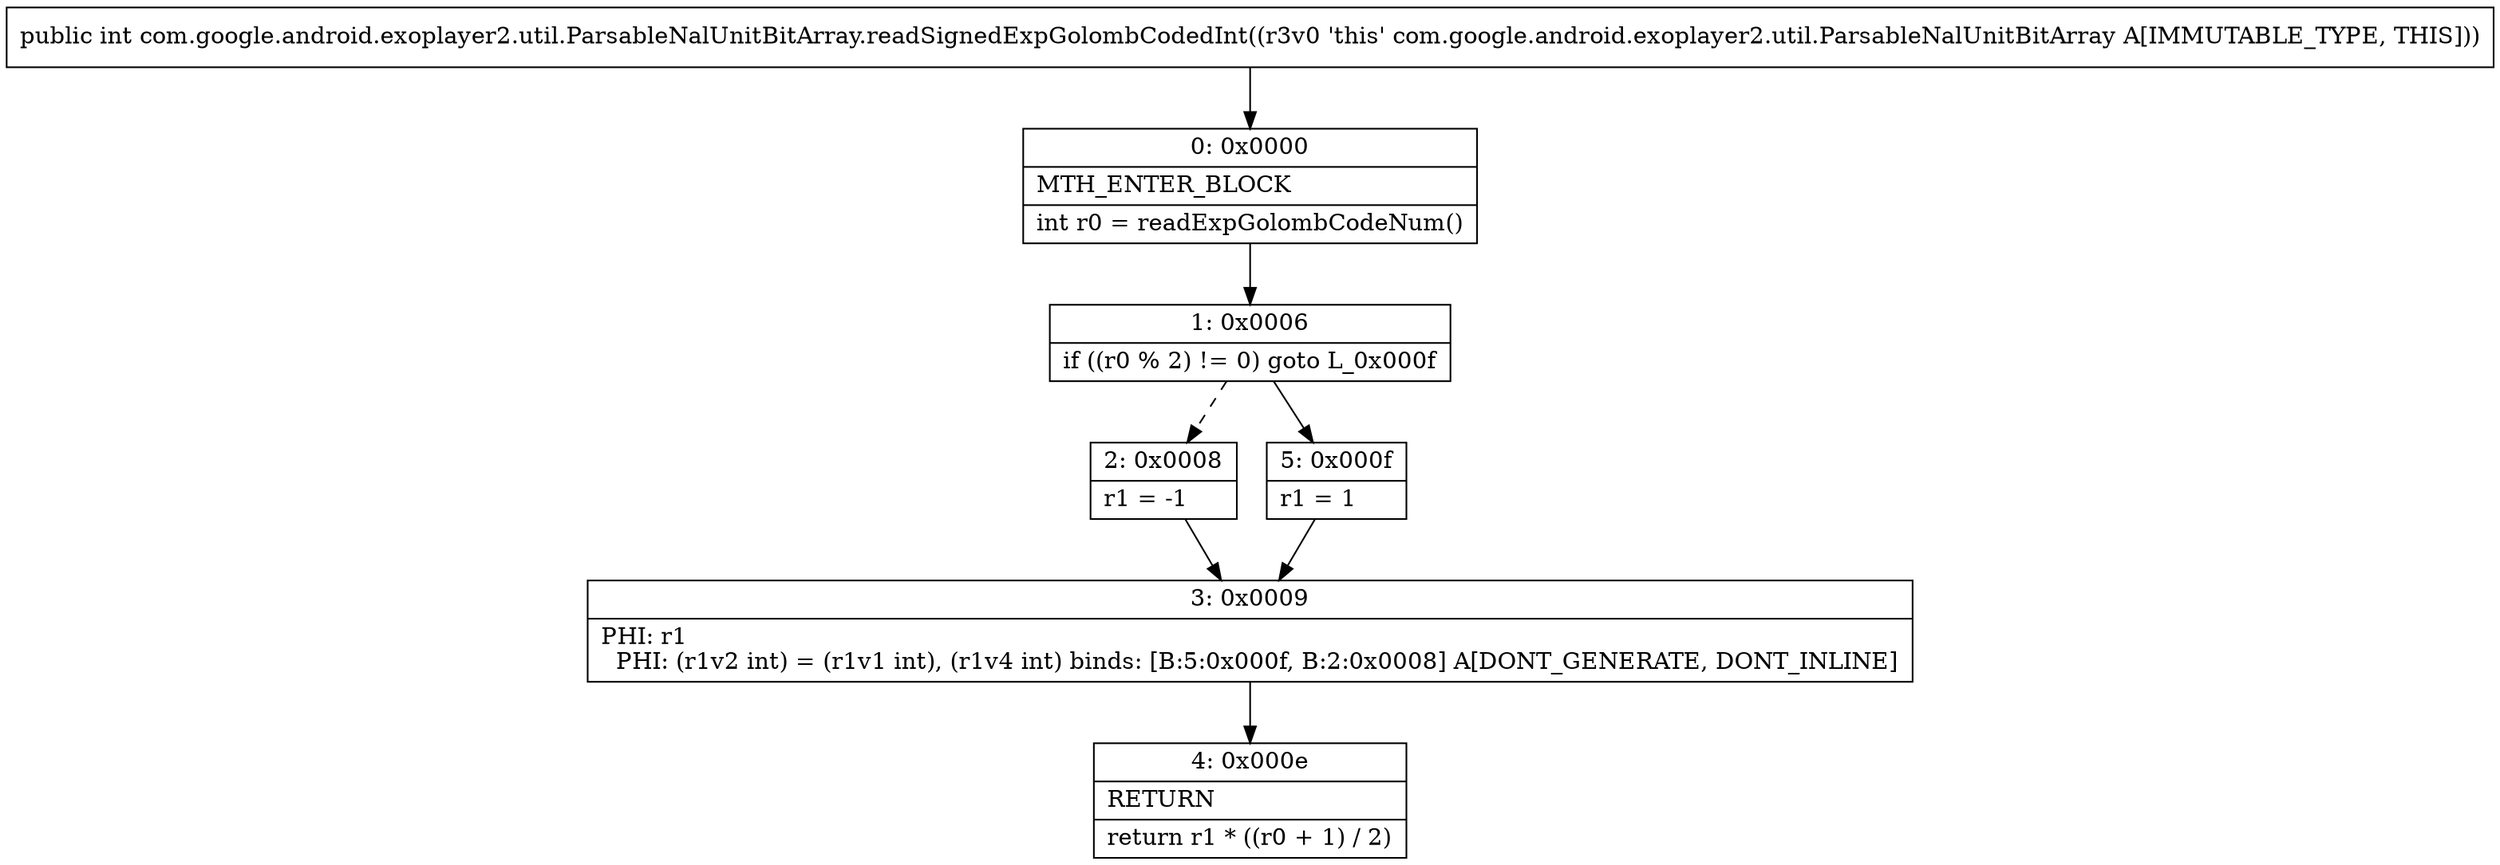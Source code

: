 digraph "CFG forcom.google.android.exoplayer2.util.ParsableNalUnitBitArray.readSignedExpGolombCodedInt()I" {
Node_0 [shape=record,label="{0\:\ 0x0000|MTH_ENTER_BLOCK\l|int r0 = readExpGolombCodeNum()\l}"];
Node_1 [shape=record,label="{1\:\ 0x0006|if ((r0 % 2) != 0) goto L_0x000f\l}"];
Node_2 [shape=record,label="{2\:\ 0x0008|r1 = \-1\l}"];
Node_3 [shape=record,label="{3\:\ 0x0009|PHI: r1 \l  PHI: (r1v2 int) = (r1v1 int), (r1v4 int) binds: [B:5:0x000f, B:2:0x0008] A[DONT_GENERATE, DONT_INLINE]\l}"];
Node_4 [shape=record,label="{4\:\ 0x000e|RETURN\l|return r1 * ((r0 + 1) \/ 2)\l}"];
Node_5 [shape=record,label="{5\:\ 0x000f|r1 = 1\l}"];
MethodNode[shape=record,label="{public int com.google.android.exoplayer2.util.ParsableNalUnitBitArray.readSignedExpGolombCodedInt((r3v0 'this' com.google.android.exoplayer2.util.ParsableNalUnitBitArray A[IMMUTABLE_TYPE, THIS])) }"];
MethodNode -> Node_0;
Node_0 -> Node_1;
Node_1 -> Node_2[style=dashed];
Node_1 -> Node_5;
Node_2 -> Node_3;
Node_3 -> Node_4;
Node_5 -> Node_3;
}

